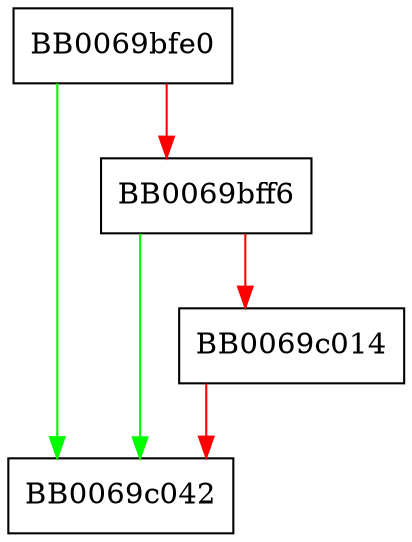 digraph aes192siv_newctx {
  node [shape="box"];
  graph [splines=ortho];
  BB0069bfe0 -> BB0069c042 [color="green"];
  BB0069bfe0 -> BB0069bff6 [color="red"];
  BB0069bff6 -> BB0069c042 [color="green"];
  BB0069bff6 -> BB0069c014 [color="red"];
  BB0069c014 -> BB0069c042 [color="red"];
}